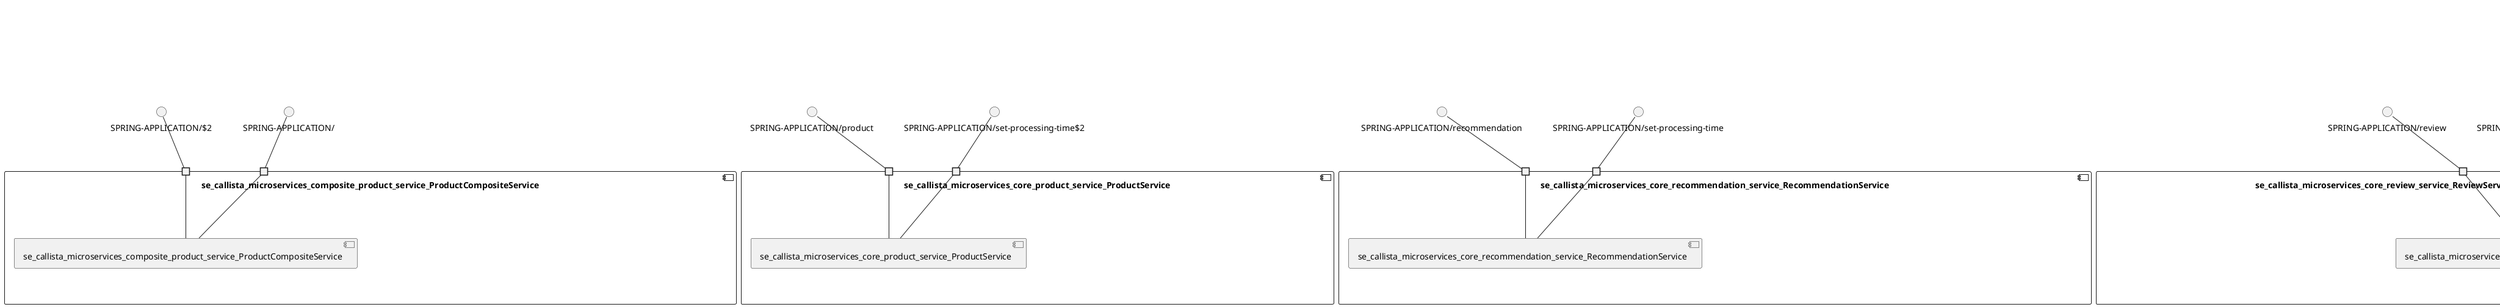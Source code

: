 @startuml
skinparam fixCircleLabelOverlapping true
skinparam componentStyle uml2
component "se_callista_microservices_composite_product_service_ProductCompositeService\n\n\n\n\n\n" {
[se_callista_microservices_composite_product_service_ProductCompositeService]
portin " " as se_callista_microservices_composite_product_service_ProductCompositeService_requires_SPRING_APPLICATION_2
portin " " as se_callista_microservices_composite_product_service_ProductCompositeService_requires_SPRING_APPLICATION_
"se_callista_microservices_composite_product_service_ProductCompositeService_requires_SPRING_APPLICATION_2"--[se_callista_microservices_composite_product_service_ProductCompositeService]
"se_callista_microservices_composite_product_service_ProductCompositeService_requires_SPRING_APPLICATION_"--[se_callista_microservices_composite_product_service_ProductCompositeService]
}
interface "SPRING-APPLICATION/$2" as interface.SPRING_APPLICATION_2
interface.SPRING_APPLICATION_2--"se_callista_microservices_composite_product_service_ProductCompositeService_requires_SPRING_APPLICATION_2"
interface "SPRING-APPLICATION/" as interface.SPRING_APPLICATION_
interface.SPRING_APPLICATION_--"se_callista_microservices_composite_product_service_ProductCompositeService_requires_SPRING_APPLICATION_"
component "se_callista_microservices_core_product_service_ProductService\n\n\n\n\n\n" {
[se_callista_microservices_core_product_service_ProductService]
portin " " as se_callista_microservices_core_product_service_ProductService_requires_SPRING_APPLICATION_product
portin " " as se_callista_microservices_core_product_service_ProductService_requires_SPRING_APPLICATION_set_processing_time_2
"se_callista_microservices_core_product_service_ProductService_requires_SPRING_APPLICATION_set_processing_time_2"--[se_callista_microservices_core_product_service_ProductService]
"se_callista_microservices_core_product_service_ProductService_requires_SPRING_APPLICATION_product"--[se_callista_microservices_core_product_service_ProductService]
}
interface "SPRING-APPLICATION/product" as interface.SPRING_APPLICATION_product
interface.SPRING_APPLICATION_product--"se_callista_microservices_core_product_service_ProductService_requires_SPRING_APPLICATION_product"
interface "SPRING-APPLICATION/set-processing-time$2" as interface.SPRING_APPLICATION_set_processing_time_2
interface.SPRING_APPLICATION_set_processing_time_2--"se_callista_microservices_core_product_service_ProductService_requires_SPRING_APPLICATION_set_processing_time_2"
component "se_callista_microservices_core_recommendation_service_RecommendationService\n\n\n\n\n\n" {
[se_callista_microservices_core_recommendation_service_RecommendationService]
portin " " as se_callista_microservices_core_recommendation_service_RecommendationService_requires_SPRING_APPLICATION_recommendation
portin " " as se_callista_microservices_core_recommendation_service_RecommendationService_requires_SPRING_APPLICATION_set_processing_time
"se_callista_microservices_core_recommendation_service_RecommendationService_requires_SPRING_APPLICATION_set_processing_time"--[se_callista_microservices_core_recommendation_service_RecommendationService]
"se_callista_microservices_core_recommendation_service_RecommendationService_requires_SPRING_APPLICATION_recommendation"--[se_callista_microservices_core_recommendation_service_RecommendationService]
}
interface "SPRING-APPLICATION/recommendation" as interface.SPRING_APPLICATION_recommendation
interface.SPRING_APPLICATION_recommendation--"se_callista_microservices_core_recommendation_service_RecommendationService_requires_SPRING_APPLICATION_recommendation"
interface "SPRING-APPLICATION/set-processing-time" as interface.SPRING_APPLICATION_set_processing_time
interface.SPRING_APPLICATION_set_processing_time--"se_callista_microservices_core_recommendation_service_RecommendationService_requires_SPRING_APPLICATION_set_processing_time"
component "se_callista_microservices_core_review_service_ReviewService\n\n\n\n\n\n" {
[se_callista_microservices_core_review_service_ReviewService]
portin " " as se_callista_microservices_core_review_service_ReviewService_requires_SPRING_APPLICATION_set_processing_time_3
portin " " as se_callista_microservices_core_review_service_ReviewService_requires_SPRING_APPLICATION_review
"se_callista_microservices_core_review_service_ReviewService_requires_SPRING_APPLICATION_review"--[se_callista_microservices_core_review_service_ReviewService]
"se_callista_microservices_core_review_service_ReviewService_requires_SPRING_APPLICATION_set_processing_time_3"--[se_callista_microservices_core_review_service_ReviewService]
}
interface "SPRING-APPLICATION/review" as interface.SPRING_APPLICATION_review
interface.SPRING_APPLICATION_review--"se_callista_microservices_core_review_service_ReviewService_requires_SPRING_APPLICATION_review"
interface "SPRING-APPLICATION/set-processing-time$3" as interface.SPRING_APPLICATION_set_processing_time_3
interface.SPRING_APPLICATION_set_processing_time_3--"se_callista_microservices_core_review_service_ReviewService_requires_SPRING_APPLICATION_set_processing_time_3"
component "se_callista_microservises_support_edge_ZuulApplication\n\n\n\n\n\n" {
[se_callista_microservises_support_edge_ZuulApplication]
}
component "se_callista_microservises_support_monitordashboard_HystrixDashboardApplication\n\n\n\n\n\n" {
[se_callista_microservises_support_monitordashboard_HystrixDashboardApplication]
portin " " as se_callista_microservises_support_monitordashboard_HystrixDashboardApplication_requires_SPRING_APPLICATION_3
"se_callista_microservises_support_monitordashboard_HystrixDashboardApplication_requires_SPRING_APPLICATION_3"--[se_callista_microservises_support_monitordashboard_HystrixDashboardApplication]
}
interface "SPRING-APPLICATION/$3" as interface.SPRING_APPLICATION_3
interface.SPRING_APPLICATION_3--"se_callista_microservises_support_monitordashboard_HystrixDashboardApplication_requires_SPRING_APPLICATION_3"
component "se_callista_microservises_support_oauth_AuthserverApplication\n\n\n\n\n\n" {
[se_callista_microservises_support_oauth_AuthserverApplication]
portin " " as se_callista_microservises_support_oauth_AuthserverApplication_requires_SPRING_APPLICATION_user
"se_callista_microservises_support_oauth_AuthserverApplication_requires_SPRING_APPLICATION_user"--[se_callista_microservises_support_oauth_AuthserverApplication]
}
interface "SPRING-APPLICATION/user" as interface.SPRING_APPLICATION_user
interface.SPRING_APPLICATION_user--"se_callista_microservises_support_oauth_AuthserverApplication_requires_SPRING_APPLICATION_user"

@enduml
